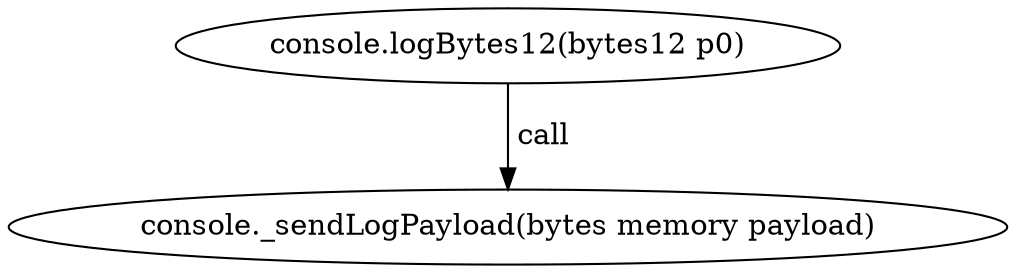 digraph "" {
	graph [bb="0,0,413.08,124.8"];
	node [label="\N"];
	"console.logBytes12(bytes12 p0)"	 [height=0.5,
		pos="206.54,106.8",
		width=3.7634];
	"console._sendLogPayload(bytes memory payload)"	 [height=0.5,
		pos="206.54,18",
		width=5.7372];
	"console.logBytes12(bytes12 p0)" -> "console._sendLogPayload(bytes memory payload)" [key=call,
	label=" call",
	lp="218.39,62.4",
	pos="e,206.54,36.072 206.54,88.401 206.54,76.295 206.54,60.208 206.54,46.467"];
}
digraph "" {
	graph [bb="0,0,413.08,124.8"];
	node [label="\N"];
	"console.logBytes12(bytes12 p0)"	 [height=0.5,
		pos="206.54,106.8",
		width=3.7634];
	"console._sendLogPayload(bytes memory payload)"	 [height=0.5,
		pos="206.54,18",
		width=5.7372];
	"console.logBytes12(bytes12 p0)" -> "console._sendLogPayload(bytes memory payload)" [key=call,
	label=" call",
	lp="218.39,62.4",
	pos="e,206.54,36.072 206.54,88.401 206.54,76.295 206.54,60.208 206.54,46.467"];
}
